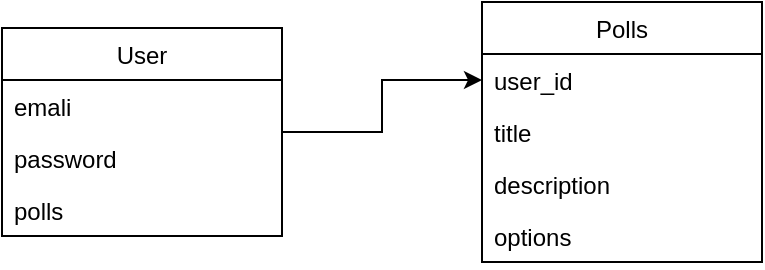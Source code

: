 <mxfile version="10.9.2" type="github"><diagram id="nuE_LdhdmpwmnIpRNRrx" name="Page-1"><mxGraphModel dx="754" dy="467" grid="1" gridSize="10" guides="1" tooltips="1" connect="1" arrows="1" fold="1" page="1" pageScale="1" pageWidth="850" pageHeight="1100" math="0" shadow="0"><root><mxCell id="0"/><mxCell id="1" parent="0"/><mxCell id="PQkUxSp2fwolxRWDE_Dj-7" style="edgeStyle=orthogonalEdgeStyle;rounded=0;orthogonalLoop=1;jettySize=auto;html=1;entryX=0;entryY=0.5;entryDx=0;entryDy=0;" edge="1" parent="1" source="PQkUxSp2fwolxRWDE_Dj-3" target="PQkUxSp2fwolxRWDE_Dj-9"><mxGeometry relative="1" as="geometry"><mxPoint x="490" y="100" as="targetPoint"/></mxGeometry></mxCell><mxCell id="PQkUxSp2fwolxRWDE_Dj-3" value="User" style="swimlane;fontStyle=0;childLayout=stackLayout;horizontal=1;startSize=26;fillColor=none;horizontalStack=0;resizeParent=1;resizeParentMax=0;resizeLast=0;collapsible=1;marginBottom=0;" vertex="1" parent="1"><mxGeometry x="320" y="36" width="140" height="104" as="geometry"/></mxCell><mxCell id="PQkUxSp2fwolxRWDE_Dj-4" value="emali" style="text;strokeColor=none;fillColor=none;align=left;verticalAlign=top;spacingLeft=4;spacingRight=4;overflow=hidden;rotatable=0;points=[[0,0.5],[1,0.5]];portConstraint=eastwest;" vertex="1" parent="PQkUxSp2fwolxRWDE_Dj-3"><mxGeometry y="26" width="140" height="26" as="geometry"/></mxCell><mxCell id="PQkUxSp2fwolxRWDE_Dj-5" value="password" style="text;strokeColor=none;fillColor=none;align=left;verticalAlign=top;spacingLeft=4;spacingRight=4;overflow=hidden;rotatable=0;points=[[0,0.5],[1,0.5]];portConstraint=eastwest;" vertex="1" parent="PQkUxSp2fwolxRWDE_Dj-3"><mxGeometry y="52" width="140" height="26" as="geometry"/></mxCell><mxCell id="PQkUxSp2fwolxRWDE_Dj-6" value="polls" style="text;strokeColor=none;fillColor=none;align=left;verticalAlign=top;spacingLeft=4;spacingRight=4;overflow=hidden;rotatable=0;points=[[0,0.5],[1,0.5]];portConstraint=eastwest;" vertex="1" parent="PQkUxSp2fwolxRWDE_Dj-3"><mxGeometry y="78" width="140" height="26" as="geometry"/></mxCell><mxCell id="PQkUxSp2fwolxRWDE_Dj-8" value="Polls" style="swimlane;fontStyle=0;childLayout=stackLayout;horizontal=1;startSize=26;fillColor=none;horizontalStack=0;resizeParent=1;resizeParentMax=0;resizeLast=0;collapsible=1;marginBottom=0;" vertex="1" parent="1"><mxGeometry x="560" y="23" width="140" height="130" as="geometry"/></mxCell><mxCell id="PQkUxSp2fwolxRWDE_Dj-9" value="user_id" style="text;strokeColor=none;fillColor=none;align=left;verticalAlign=top;spacingLeft=4;spacingRight=4;overflow=hidden;rotatable=0;points=[[0,0.5],[1,0.5]];portConstraint=eastwest;" vertex="1" parent="PQkUxSp2fwolxRWDE_Dj-8"><mxGeometry y="26" width="140" height="26" as="geometry"/></mxCell><mxCell id="PQkUxSp2fwolxRWDE_Dj-10" value="title" style="text;strokeColor=none;fillColor=none;align=left;verticalAlign=top;spacingLeft=4;spacingRight=4;overflow=hidden;rotatable=0;points=[[0,0.5],[1,0.5]];portConstraint=eastwest;" vertex="1" parent="PQkUxSp2fwolxRWDE_Dj-8"><mxGeometry y="52" width="140" height="26" as="geometry"/></mxCell><mxCell id="PQkUxSp2fwolxRWDE_Dj-12" value="description" style="text;strokeColor=none;fillColor=none;align=left;verticalAlign=top;spacingLeft=4;spacingRight=4;overflow=hidden;rotatable=0;points=[[0,0.5],[1,0.5]];portConstraint=eastwest;" vertex="1" parent="PQkUxSp2fwolxRWDE_Dj-8"><mxGeometry y="78" width="140" height="26" as="geometry"/></mxCell><mxCell id="PQkUxSp2fwolxRWDE_Dj-11" value="options" style="text;strokeColor=none;fillColor=none;align=left;verticalAlign=top;spacingLeft=4;spacingRight=4;overflow=hidden;rotatable=0;points=[[0,0.5],[1,0.5]];portConstraint=eastwest;" vertex="1" parent="PQkUxSp2fwolxRWDE_Dj-8"><mxGeometry y="104" width="140" height="26" as="geometry"/></mxCell></root></mxGraphModel></diagram></mxfile>